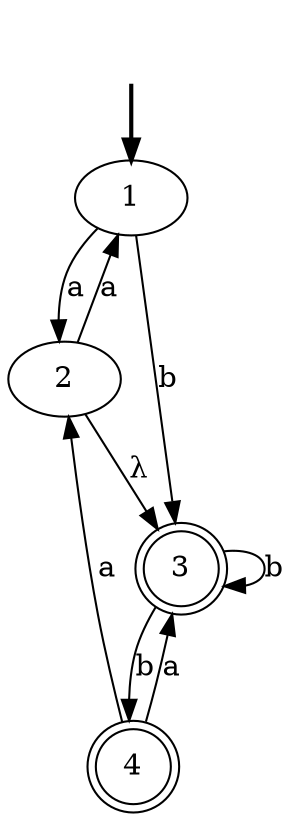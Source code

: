 digraph {
	fake0 [style=invisible]
	4 [shape=doublecircle]
	2
	1 [root=true]
	3 [shape=doublecircle]
	fake0 -> 1 [style=bold]
	1 -> 2 [label=a]
	1 -> 3 [label=b]
	2 -> 1 [label=a]
	2 -> 3 [label="λ"]
	3 -> 4 [label=b]
	3 -> 3 [label=b]
	4 -> 2 [label=a]
	4 -> 3 [label=a]
}
